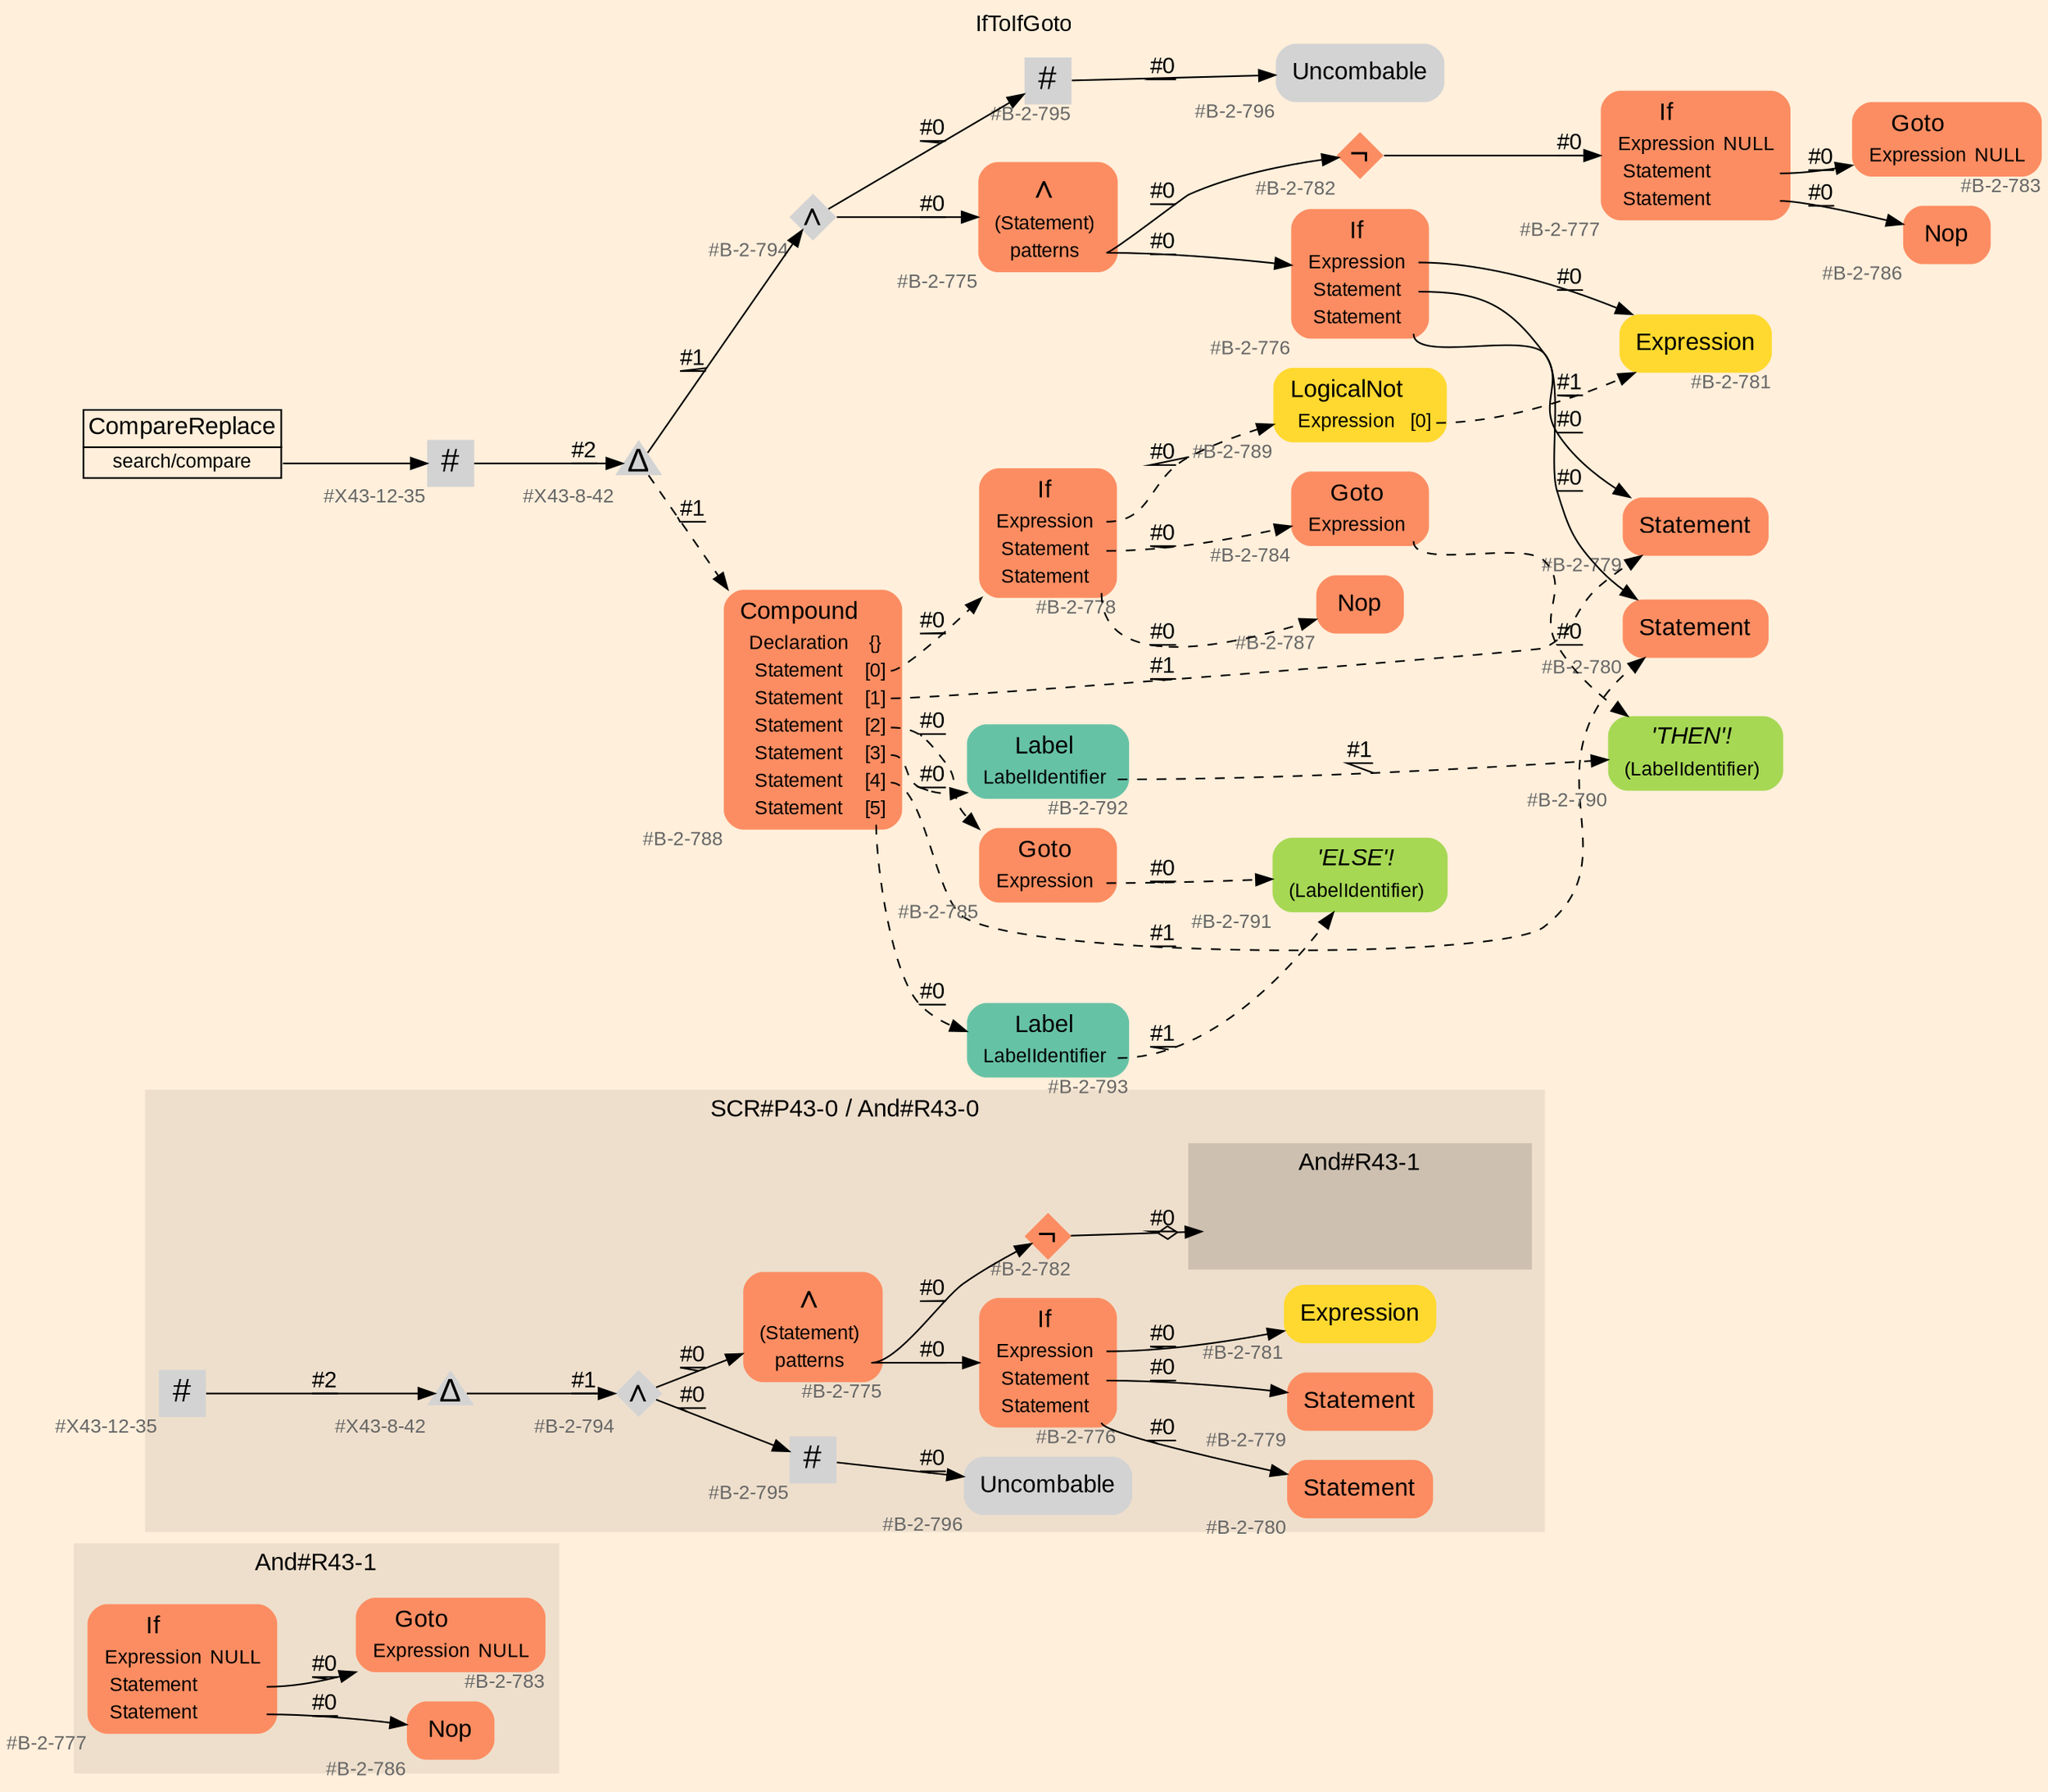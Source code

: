 digraph "IfToIfGoto" {
label = "IfToIfGoto"
labelloc = t
graph [
    rankdir = "LR"
    ranksep = 0.3
    bgcolor = antiquewhite1
    color = black
    fontcolor = black
    fontname = "Arial"
];
node [
    fontname = "Arial"
];
edge [
    fontname = "Arial"
];

// -------------------- figure And#R43-1 --------------------
// -------- region And#R43-1 ----------
subgraph "clusterAnd#R43-1" {
    label = "And#R43-1"
    style = "filled"
    color = antiquewhite2
    fontsize = "15"
    // -------- block And#R43-1/#B-2-777 ----------
    "And#R43-1/#B-2-777" [
        fillcolor = "/set28/2"
        xlabel = "#B-2-777"
        fontsize = "12"
        fontcolor = grey40
        shape = "plaintext"
        label = <<TABLE BORDER="0" CELLBORDER="0" CELLSPACING="0">
         <TR><TD><FONT COLOR="black" POINT-SIZE="15">If</FONT></TD></TR>
         <TR><TD><FONT COLOR="black" POINT-SIZE="12">Expression</FONT></TD><TD PORT="port0"><FONT COLOR="black" POINT-SIZE="12">NULL</FONT></TD></TR>
         <TR><TD><FONT COLOR="black" POINT-SIZE="12">Statement</FONT></TD><TD PORT="port1"></TD></TR>
         <TR><TD><FONT COLOR="black" POINT-SIZE="12">Statement</FONT></TD><TD PORT="port2"></TD></TR>
        </TABLE>>
        style = "rounded,filled"
    ];
    
    // -------- block And#R43-1/#B-2-786 ----------
    "And#R43-1/#B-2-786" [
        fillcolor = "/set28/2"
        xlabel = "#B-2-786"
        fontsize = "12"
        fontcolor = grey40
        shape = "plaintext"
        label = <<TABLE BORDER="0" CELLBORDER="0" CELLSPACING="0">
         <TR><TD><FONT COLOR="black" POINT-SIZE="15">Nop</FONT></TD></TR>
        </TABLE>>
        style = "rounded,filled"
    ];
    
    // -------- block And#R43-1/#B-2-783 ----------
    "And#R43-1/#B-2-783" [
        fillcolor = "/set28/2"
        xlabel = "#B-2-783"
        fontsize = "12"
        fontcolor = grey40
        shape = "plaintext"
        label = <<TABLE BORDER="0" CELLBORDER="0" CELLSPACING="0">
         <TR><TD><FONT COLOR="black" POINT-SIZE="15">Goto</FONT></TD></TR>
         <TR><TD><FONT COLOR="black" POINT-SIZE="12">Expression</FONT></TD><TD PORT="port0"><FONT COLOR="black" POINT-SIZE="12">NULL</FONT></TD></TR>
        </TABLE>>
        style = "rounded,filled"
    ];
    
}

"And#R43-1/#B-2-777":port1 -> "And#R43-1/#B-2-783" [
    label = "#0"
    decorate = true
    color = black
    fontcolor = black
];

"And#R43-1/#B-2-777":port2 -> "And#R43-1/#B-2-786" [
    label = "#0"
    decorate = true
    color = black
    fontcolor = black
];


// -------------------- figure And#R43-0 --------------------
// -------- region And#R43-0 ----------
subgraph "clusterAnd#R43-0" {
    label = "SCR#P43-0 / And#R43-0"
    style = "filled"
    color = antiquewhite2
    fontsize = "15"
    // -------- block And#R43-0/#B-2-781 ----------
    "And#R43-0/#B-2-781" [
        fillcolor = "/set28/6"
        xlabel = "#B-2-781"
        fontsize = "12"
        fontcolor = grey40
        shape = "plaintext"
        label = <<TABLE BORDER="0" CELLBORDER="0" CELLSPACING="0">
         <TR><TD><FONT COLOR="black" POINT-SIZE="15">Expression</FONT></TD></TR>
        </TABLE>>
        style = "rounded,filled"
    ];
    
    // -------- block And#R43-0/#B-2-796 ----------
    "And#R43-0/#B-2-796" [
        xlabel = "#B-2-796"
        fontsize = "12"
        fontcolor = grey40
        shape = "plaintext"
        label = <<TABLE BORDER="0" CELLBORDER="0" CELLSPACING="0">
         <TR><TD><FONT COLOR="black" POINT-SIZE="15">Uncombable</FONT></TD></TR>
        </TABLE>>
        style = "rounded,filled"
    ];
    
    // -------- block And#R43-0/#B-2-795 ----------
    "And#R43-0/#B-2-795" [
        xlabel = "#B-2-795"
        fontsize = "12"
        fontcolor = grey40
        shape = "square"
        label = <<FONT COLOR="black" POINT-SIZE="20">#</FONT>>
        style = "filled"
        penwidth = 0.0
        fixedsize = true
        width = 0.4
        height = 0.4
    ];
    
    // -------- block And#R43-0/#B-2-780 ----------
    "And#R43-0/#B-2-780" [
        fillcolor = "/set28/2"
        xlabel = "#B-2-780"
        fontsize = "12"
        fontcolor = grey40
        shape = "plaintext"
        label = <<TABLE BORDER="0" CELLBORDER="0" CELLSPACING="0">
         <TR><TD><FONT COLOR="black" POINT-SIZE="15">Statement</FONT></TD></TR>
        </TABLE>>
        style = "rounded,filled"
    ];
    
    // -------- block And#R43-0/#B-2-782 ----------
    "And#R43-0/#B-2-782" [
        fillcolor = "/set28/2"
        xlabel = "#B-2-782"
        fontsize = "12"
        fontcolor = grey40
        shape = "diamond"
        label = <<FONT COLOR="black" POINT-SIZE="20">¬</FONT>>
        style = "filled"
        penwidth = 0.0
        fixedsize = true
        width = 0.4
        height = 0.4
    ];
    
    // -------- block And#R43-0/#B-2-794 ----------
    "And#R43-0/#B-2-794" [
        xlabel = "#B-2-794"
        fontsize = "12"
        fontcolor = grey40
        shape = "diamond"
        label = <<FONT COLOR="black" POINT-SIZE="20">∧</FONT>>
        style = "filled"
        penwidth = 0.0
        fixedsize = true
        width = 0.4
        height = 0.4
    ];
    
    // -------- block And#R43-0/#B-2-779 ----------
    "And#R43-0/#B-2-779" [
        fillcolor = "/set28/2"
        xlabel = "#B-2-779"
        fontsize = "12"
        fontcolor = grey40
        shape = "plaintext"
        label = <<TABLE BORDER="0" CELLBORDER="0" CELLSPACING="0">
         <TR><TD><FONT COLOR="black" POINT-SIZE="15">Statement</FONT></TD></TR>
        </TABLE>>
        style = "rounded,filled"
    ];
    
    // -------- block And#R43-0/#B-2-776 ----------
    "And#R43-0/#B-2-776" [
        fillcolor = "/set28/2"
        xlabel = "#B-2-776"
        fontsize = "12"
        fontcolor = grey40
        shape = "plaintext"
        label = <<TABLE BORDER="0" CELLBORDER="0" CELLSPACING="0">
         <TR><TD><FONT COLOR="black" POINT-SIZE="15">If</FONT></TD></TR>
         <TR><TD><FONT COLOR="black" POINT-SIZE="12">Expression</FONT></TD><TD PORT="port0"></TD></TR>
         <TR><TD><FONT COLOR="black" POINT-SIZE="12">Statement</FONT></TD><TD PORT="port1"></TD></TR>
         <TR><TD><FONT COLOR="black" POINT-SIZE="12">Statement</FONT></TD><TD PORT="port2"></TD></TR>
        </TABLE>>
        style = "rounded,filled"
    ];
    
    // -------- block And#R43-0/#B-2-775 ----------
    "And#R43-0/#B-2-775" [
        fillcolor = "/set28/2"
        xlabel = "#B-2-775"
        fontsize = "12"
        fontcolor = grey40
        shape = "plaintext"
        label = <<TABLE BORDER="0" CELLBORDER="0" CELLSPACING="0">
         <TR><TD><FONT COLOR="black" POINT-SIZE="20">∧</FONT></TD></TR>
         <TR><TD><FONT COLOR="black" POINT-SIZE="12">(Statement)</FONT></TD><TD PORT="port0"></TD></TR>
         <TR><TD><FONT COLOR="black" POINT-SIZE="12">patterns</FONT></TD><TD PORT="port1"></TD></TR>
        </TABLE>>
        style = "rounded,filled"
    ];
    
    // -------- block And#R43-0/#X43-12-35 ----------
    "And#R43-0/#X43-12-35" [
        xlabel = "#X43-12-35"
        fontsize = "12"
        fontcolor = grey40
        shape = "square"
        label = <<FONT COLOR="black" POINT-SIZE="20">#</FONT>>
        style = "filled"
        penwidth = 0.0
        fixedsize = true
        width = 0.4
        height = 0.4
    ];
    
    // -------- block And#R43-0/#X43-8-42 ----------
    "And#R43-0/#X43-8-42" [
        xlabel = "#X43-8-42"
        fontsize = "12"
        fontcolor = grey40
        shape = "triangle"
        label = <<FONT COLOR="black" POINT-SIZE="20">Δ</FONT>>
        style = "filled"
        penwidth = 0.0
        fixedsize = true
        width = 0.4
        height = 0.4
    ];
    
    // -------- region And#R43-0/And#R43-1 ----------
    subgraph "clusterAnd#R43-0/And#R43-1" {
        label = "And#R43-1"
        style = "filled"
        color = antiquewhite3
        fontsize = "15"
        // -------- block And#R43-0/And#R43-1/#B-2-777 ----------
        "And#R43-0/And#R43-1/#B-2-777" [
            fillcolor = "/set28/2"
            xlabel = "#B-2-777"
            fontsize = "12"
            fontcolor = grey40
            shape = "none"
            style = "invisible"
        ];
        
    }
    
}

"And#R43-0/#B-2-795" -> "And#R43-0/#B-2-796" [
    label = "#0"
    decorate = true
    color = black
    fontcolor = black
];

"And#R43-0/#B-2-782" -> "And#R43-0/And#R43-1/#B-2-777" [
    arrowhead="normalnoneodiamond"
    label = "#0"
    decorate = true
    color = black
    fontcolor = black
];

"And#R43-0/#B-2-794" -> "And#R43-0/#B-2-775" [
    label = "#0"
    decorate = true
    color = black
    fontcolor = black
];

"And#R43-0/#B-2-794" -> "And#R43-0/#B-2-795" [
    label = "#0"
    decorate = true
    color = black
    fontcolor = black
];

"And#R43-0/#B-2-776":port0 -> "And#R43-0/#B-2-781" [
    label = "#0"
    decorate = true
    color = black
    fontcolor = black
];

"And#R43-0/#B-2-776":port1 -> "And#R43-0/#B-2-779" [
    label = "#0"
    decorate = true
    color = black
    fontcolor = black
];

"And#R43-0/#B-2-776":port2 -> "And#R43-0/#B-2-780" [
    label = "#0"
    decorate = true
    color = black
    fontcolor = black
];

"And#R43-0/#B-2-775":port1 -> "And#R43-0/#B-2-776" [
    label = "#0"
    decorate = true
    color = black
    fontcolor = black
];

"And#R43-0/#B-2-775":port1 -> "And#R43-0/#B-2-782" [
    label = "#0"
    decorate = true
    color = black
    fontcolor = black
];

"And#R43-0/#X43-12-35" -> "And#R43-0/#X43-8-42" [
    label = "#2"
    decorate = true
    color = black
    fontcolor = black
];

"And#R43-0/#X43-8-42" -> "And#R43-0/#B-2-794" [
    label = "#1"
    decorate = true
    color = black
    fontcolor = black
];


// -------------------- transformation figure --------------------
// -------- block CR#X43-10-43 ----------
"CR#X43-10-43" [
    fillcolor = antiquewhite1
    fontsize = "12"
    fontcolor = grey40
    shape = "plaintext"
    label = <<TABLE BORDER="0" CELLBORDER="1" CELLSPACING="0">
     <TR><TD><FONT COLOR="black" POINT-SIZE="15">CompareReplace</FONT></TD></TR>
     <TR><TD PORT="port0"><FONT COLOR="black" POINT-SIZE="12">search/compare</FONT></TD></TR>
    </TABLE>>
    style = "filled"
    color = black
];

// -------- block #X43-12-35 ----------
"#X43-12-35" [
    xlabel = "#X43-12-35"
    fontsize = "12"
    fontcolor = grey40
    shape = "square"
    label = <<FONT COLOR="black" POINT-SIZE="20">#</FONT>>
    style = "filled"
    penwidth = 0.0
    fixedsize = true
    width = 0.4
    height = 0.4
];

// -------- block #X43-8-42 ----------
"#X43-8-42" [
    xlabel = "#X43-8-42"
    fontsize = "12"
    fontcolor = grey40
    shape = "triangle"
    label = <<FONT COLOR="black" POINT-SIZE="20">Δ</FONT>>
    style = "filled"
    penwidth = 0.0
    fixedsize = true
    width = 0.4
    height = 0.4
];

// -------- block #B-2-794 ----------
"#B-2-794" [
    xlabel = "#B-2-794"
    fontsize = "12"
    fontcolor = grey40
    shape = "diamond"
    label = <<FONT COLOR="black" POINT-SIZE="20">∧</FONT>>
    style = "filled"
    penwidth = 0.0
    fixedsize = true
    width = 0.4
    height = 0.4
];

// -------- block #B-2-775 ----------
"#B-2-775" [
    fillcolor = "/set28/2"
    xlabel = "#B-2-775"
    fontsize = "12"
    fontcolor = grey40
    shape = "plaintext"
    label = <<TABLE BORDER="0" CELLBORDER="0" CELLSPACING="0">
     <TR><TD><FONT COLOR="black" POINT-SIZE="20">∧</FONT></TD></TR>
     <TR><TD><FONT COLOR="black" POINT-SIZE="12">(Statement)</FONT></TD><TD PORT="port0"></TD></TR>
     <TR><TD><FONT COLOR="black" POINT-SIZE="12">patterns</FONT></TD><TD PORT="port1"></TD></TR>
    </TABLE>>
    style = "rounded,filled"
];

// -------- block #B-2-776 ----------
"#B-2-776" [
    fillcolor = "/set28/2"
    xlabel = "#B-2-776"
    fontsize = "12"
    fontcolor = grey40
    shape = "plaintext"
    label = <<TABLE BORDER="0" CELLBORDER="0" CELLSPACING="0">
     <TR><TD><FONT COLOR="black" POINT-SIZE="15">If</FONT></TD></TR>
     <TR><TD><FONT COLOR="black" POINT-SIZE="12">Expression</FONT></TD><TD PORT="port0"></TD></TR>
     <TR><TD><FONT COLOR="black" POINT-SIZE="12">Statement</FONT></TD><TD PORT="port1"></TD></TR>
     <TR><TD><FONT COLOR="black" POINT-SIZE="12">Statement</FONT></TD><TD PORT="port2"></TD></TR>
    </TABLE>>
    style = "rounded,filled"
];

// -------- block #B-2-781 ----------
"#B-2-781" [
    fillcolor = "/set28/6"
    xlabel = "#B-2-781"
    fontsize = "12"
    fontcolor = grey40
    shape = "plaintext"
    label = <<TABLE BORDER="0" CELLBORDER="0" CELLSPACING="0">
     <TR><TD><FONT COLOR="black" POINT-SIZE="15">Expression</FONT></TD></TR>
    </TABLE>>
    style = "rounded,filled"
];

// -------- block #B-2-779 ----------
"#B-2-779" [
    fillcolor = "/set28/2"
    xlabel = "#B-2-779"
    fontsize = "12"
    fontcolor = grey40
    shape = "plaintext"
    label = <<TABLE BORDER="0" CELLBORDER="0" CELLSPACING="0">
     <TR><TD><FONT COLOR="black" POINT-SIZE="15">Statement</FONT></TD></TR>
    </TABLE>>
    style = "rounded,filled"
];

// -------- block #B-2-780 ----------
"#B-2-780" [
    fillcolor = "/set28/2"
    xlabel = "#B-2-780"
    fontsize = "12"
    fontcolor = grey40
    shape = "plaintext"
    label = <<TABLE BORDER="0" CELLBORDER="0" CELLSPACING="0">
     <TR><TD><FONT COLOR="black" POINT-SIZE="15">Statement</FONT></TD></TR>
    </TABLE>>
    style = "rounded,filled"
];

// -------- block #B-2-782 ----------
"#B-2-782" [
    fillcolor = "/set28/2"
    xlabel = "#B-2-782"
    fontsize = "12"
    fontcolor = grey40
    shape = "diamond"
    label = <<FONT COLOR="black" POINT-SIZE="20">¬</FONT>>
    style = "filled"
    penwidth = 0.0
    fixedsize = true
    width = 0.4
    height = 0.4
];

// -------- block #B-2-777 ----------
"#B-2-777" [
    fillcolor = "/set28/2"
    xlabel = "#B-2-777"
    fontsize = "12"
    fontcolor = grey40
    shape = "plaintext"
    label = <<TABLE BORDER="0" CELLBORDER="0" CELLSPACING="0">
     <TR><TD><FONT COLOR="black" POINT-SIZE="15">If</FONT></TD></TR>
     <TR><TD><FONT COLOR="black" POINT-SIZE="12">Expression</FONT></TD><TD PORT="port0"><FONT COLOR="black" POINT-SIZE="12">NULL</FONT></TD></TR>
     <TR><TD><FONT COLOR="black" POINT-SIZE="12">Statement</FONT></TD><TD PORT="port1"></TD></TR>
     <TR><TD><FONT COLOR="black" POINT-SIZE="12">Statement</FONT></TD><TD PORT="port2"></TD></TR>
    </TABLE>>
    style = "rounded,filled"
];

// -------- block #B-2-783 ----------
"#B-2-783" [
    fillcolor = "/set28/2"
    xlabel = "#B-2-783"
    fontsize = "12"
    fontcolor = grey40
    shape = "plaintext"
    label = <<TABLE BORDER="0" CELLBORDER="0" CELLSPACING="0">
     <TR><TD><FONT COLOR="black" POINT-SIZE="15">Goto</FONT></TD></TR>
     <TR><TD><FONT COLOR="black" POINT-SIZE="12">Expression</FONT></TD><TD PORT="port0"><FONT COLOR="black" POINT-SIZE="12">NULL</FONT></TD></TR>
    </TABLE>>
    style = "rounded,filled"
];

// -------- block #B-2-786 ----------
"#B-2-786" [
    fillcolor = "/set28/2"
    xlabel = "#B-2-786"
    fontsize = "12"
    fontcolor = grey40
    shape = "plaintext"
    label = <<TABLE BORDER="0" CELLBORDER="0" CELLSPACING="0">
     <TR><TD><FONT COLOR="black" POINT-SIZE="15">Nop</FONT></TD></TR>
    </TABLE>>
    style = "rounded,filled"
];

// -------- block #B-2-795 ----------
"#B-2-795" [
    xlabel = "#B-2-795"
    fontsize = "12"
    fontcolor = grey40
    shape = "square"
    label = <<FONT COLOR="black" POINT-SIZE="20">#</FONT>>
    style = "filled"
    penwidth = 0.0
    fixedsize = true
    width = 0.4
    height = 0.4
];

// -------- block #B-2-796 ----------
"#B-2-796" [
    xlabel = "#B-2-796"
    fontsize = "12"
    fontcolor = grey40
    shape = "plaintext"
    label = <<TABLE BORDER="0" CELLBORDER="0" CELLSPACING="0">
     <TR><TD><FONT COLOR="black" POINT-SIZE="15">Uncombable</FONT></TD></TR>
    </TABLE>>
    style = "rounded,filled"
];

// -------- block #B-2-788 ----------
"#B-2-788" [
    fillcolor = "/set28/2"
    xlabel = "#B-2-788"
    fontsize = "12"
    fontcolor = grey40
    shape = "plaintext"
    label = <<TABLE BORDER="0" CELLBORDER="0" CELLSPACING="0">
     <TR><TD><FONT COLOR="black" POINT-SIZE="15">Compound</FONT></TD></TR>
     <TR><TD><FONT COLOR="black" POINT-SIZE="12">Declaration</FONT></TD><TD PORT="port0"><FONT COLOR="black" POINT-SIZE="12">{}</FONT></TD></TR>
     <TR><TD><FONT COLOR="black" POINT-SIZE="12">Statement</FONT></TD><TD PORT="port1"><FONT COLOR="black" POINT-SIZE="12">[0]</FONT></TD></TR>
     <TR><TD><FONT COLOR="black" POINT-SIZE="12">Statement</FONT></TD><TD PORT="port2"><FONT COLOR="black" POINT-SIZE="12">[1]</FONT></TD></TR>
     <TR><TD><FONT COLOR="black" POINT-SIZE="12">Statement</FONT></TD><TD PORT="port3"><FONT COLOR="black" POINT-SIZE="12">[2]</FONT></TD></TR>
     <TR><TD><FONT COLOR="black" POINT-SIZE="12">Statement</FONT></TD><TD PORT="port4"><FONT COLOR="black" POINT-SIZE="12">[3]</FONT></TD></TR>
     <TR><TD><FONT COLOR="black" POINT-SIZE="12">Statement</FONT></TD><TD PORT="port5"><FONT COLOR="black" POINT-SIZE="12">[4]</FONT></TD></TR>
     <TR><TD><FONT COLOR="black" POINT-SIZE="12">Statement</FONT></TD><TD PORT="port6"><FONT COLOR="black" POINT-SIZE="12">[5]</FONT></TD></TR>
    </TABLE>>
    style = "rounded,filled"
];

// -------- block #B-2-778 ----------
"#B-2-778" [
    fillcolor = "/set28/2"
    xlabel = "#B-2-778"
    fontsize = "12"
    fontcolor = grey40
    shape = "plaintext"
    label = <<TABLE BORDER="0" CELLBORDER="0" CELLSPACING="0">
     <TR><TD><FONT COLOR="black" POINT-SIZE="15">If</FONT></TD></TR>
     <TR><TD><FONT COLOR="black" POINT-SIZE="12">Expression</FONT></TD><TD PORT="port0"></TD></TR>
     <TR><TD><FONT COLOR="black" POINT-SIZE="12">Statement</FONT></TD><TD PORT="port1"></TD></TR>
     <TR><TD><FONT COLOR="black" POINT-SIZE="12">Statement</FONT></TD><TD PORT="port2"></TD></TR>
    </TABLE>>
    style = "rounded,filled"
];

// -------- block #B-2-789 ----------
"#B-2-789" [
    fillcolor = "/set28/6"
    xlabel = "#B-2-789"
    fontsize = "12"
    fontcolor = grey40
    shape = "plaintext"
    label = <<TABLE BORDER="0" CELLBORDER="0" CELLSPACING="0">
     <TR><TD><FONT COLOR="black" POINT-SIZE="15">LogicalNot</FONT></TD></TR>
     <TR><TD><FONT COLOR="black" POINT-SIZE="12">Expression</FONT></TD><TD PORT="port0"><FONT COLOR="black" POINT-SIZE="12">[0]</FONT></TD></TR>
    </TABLE>>
    style = "rounded,filled"
];

// -------- block #B-2-784 ----------
"#B-2-784" [
    fillcolor = "/set28/2"
    xlabel = "#B-2-784"
    fontsize = "12"
    fontcolor = grey40
    shape = "plaintext"
    label = <<TABLE BORDER="0" CELLBORDER="0" CELLSPACING="0">
     <TR><TD><FONT COLOR="black" POINT-SIZE="15">Goto</FONT></TD></TR>
     <TR><TD><FONT COLOR="black" POINT-SIZE="12">Expression</FONT></TD><TD PORT="port0"></TD></TR>
    </TABLE>>
    style = "rounded,filled"
];

// -------- block #B-2-790 ----------
"#B-2-790" [
    fillcolor = "/set28/5"
    xlabel = "#B-2-790"
    fontsize = "12"
    fontcolor = grey40
    shape = "plaintext"
    label = <<TABLE BORDER="0" CELLBORDER="0" CELLSPACING="0">
     <TR><TD><FONT COLOR="black" POINT-SIZE="15"><I>'THEN'!</I></FONT></TD></TR>
     <TR><TD><FONT COLOR="black" POINT-SIZE="12">(LabelIdentifier)</FONT></TD><TD PORT="port0"></TD></TR>
    </TABLE>>
    style = "rounded,filled"
];

// -------- block #B-2-787 ----------
"#B-2-787" [
    fillcolor = "/set28/2"
    xlabel = "#B-2-787"
    fontsize = "12"
    fontcolor = grey40
    shape = "plaintext"
    label = <<TABLE BORDER="0" CELLBORDER="0" CELLSPACING="0">
     <TR><TD><FONT COLOR="black" POINT-SIZE="15">Nop</FONT></TD></TR>
    </TABLE>>
    style = "rounded,filled"
];

// -------- block #B-2-785 ----------
"#B-2-785" [
    fillcolor = "/set28/2"
    xlabel = "#B-2-785"
    fontsize = "12"
    fontcolor = grey40
    shape = "plaintext"
    label = <<TABLE BORDER="0" CELLBORDER="0" CELLSPACING="0">
     <TR><TD><FONT COLOR="black" POINT-SIZE="15">Goto</FONT></TD></TR>
     <TR><TD><FONT COLOR="black" POINT-SIZE="12">Expression</FONT></TD><TD PORT="port0"></TD></TR>
    </TABLE>>
    style = "rounded,filled"
];

// -------- block #B-2-791 ----------
"#B-2-791" [
    fillcolor = "/set28/5"
    xlabel = "#B-2-791"
    fontsize = "12"
    fontcolor = grey40
    shape = "plaintext"
    label = <<TABLE BORDER="0" CELLBORDER="0" CELLSPACING="0">
     <TR><TD><FONT COLOR="black" POINT-SIZE="15"><I>'ELSE'!</I></FONT></TD></TR>
     <TR><TD><FONT COLOR="black" POINT-SIZE="12">(LabelIdentifier)</FONT></TD><TD PORT="port0"></TD></TR>
    </TABLE>>
    style = "rounded,filled"
];

// -------- block #B-2-792 ----------
"#B-2-792" [
    fillcolor = "/set28/1"
    xlabel = "#B-2-792"
    fontsize = "12"
    fontcolor = grey40
    shape = "plaintext"
    label = <<TABLE BORDER="0" CELLBORDER="0" CELLSPACING="0">
     <TR><TD><FONT COLOR="black" POINT-SIZE="15">Label</FONT></TD></TR>
     <TR><TD><FONT COLOR="black" POINT-SIZE="12">LabelIdentifier</FONT></TD><TD PORT="port0"></TD></TR>
    </TABLE>>
    style = "rounded,filled"
];

// -------- block #B-2-793 ----------
"#B-2-793" [
    fillcolor = "/set28/1"
    xlabel = "#B-2-793"
    fontsize = "12"
    fontcolor = grey40
    shape = "plaintext"
    label = <<TABLE BORDER="0" CELLBORDER="0" CELLSPACING="0">
     <TR><TD><FONT COLOR="black" POINT-SIZE="15">Label</FONT></TD></TR>
     <TR><TD><FONT COLOR="black" POINT-SIZE="12">LabelIdentifier</FONT></TD><TD PORT="port0"></TD></TR>
    </TABLE>>
    style = "rounded,filled"
];

"CR#X43-10-43":port0 -> "#X43-12-35" [
    label = ""
    decorate = true
    color = black
    fontcolor = black
];

"#X43-12-35" -> "#X43-8-42" [
    label = "#2"
    decorate = true
    color = black
    fontcolor = black
];

"#X43-8-42" -> "#B-2-794" [
    label = "#1"
    decorate = true
    color = black
    fontcolor = black
];

"#X43-8-42" -> "#B-2-788" [
    style="dashed"
    label = "#1"
    decorate = true
    color = black
    fontcolor = black
];

"#B-2-794" -> "#B-2-775" [
    label = "#0"
    decorate = true
    color = black
    fontcolor = black
];

"#B-2-794" -> "#B-2-795" [
    label = "#0"
    decorate = true
    color = black
    fontcolor = black
];

"#B-2-775":port1 -> "#B-2-776" [
    label = "#0"
    decorate = true
    color = black
    fontcolor = black
];

"#B-2-775":port1 -> "#B-2-782" [
    label = "#0"
    decorate = true
    color = black
    fontcolor = black
];

"#B-2-776":port0 -> "#B-2-781" [
    label = "#0"
    decorate = true
    color = black
    fontcolor = black
];

"#B-2-776":port1 -> "#B-2-779" [
    label = "#0"
    decorate = true
    color = black
    fontcolor = black
];

"#B-2-776":port2 -> "#B-2-780" [
    label = "#0"
    decorate = true
    color = black
    fontcolor = black
];

"#B-2-782" -> "#B-2-777" [
    label = "#0"
    decorate = true
    color = black
    fontcolor = black
];

"#B-2-777":port1 -> "#B-2-783" [
    label = "#0"
    decorate = true
    color = black
    fontcolor = black
];

"#B-2-777":port2 -> "#B-2-786" [
    label = "#0"
    decorate = true
    color = black
    fontcolor = black
];

"#B-2-795" -> "#B-2-796" [
    label = "#0"
    decorate = true
    color = black
    fontcolor = black
];

"#B-2-788":port1 -> "#B-2-778" [
    style="dashed"
    label = "#0"
    decorate = true
    color = black
    fontcolor = black
];

"#B-2-788":port2 -> "#B-2-779" [
    style="dashed"
    label = "#1"
    decorate = true
    color = black
    fontcolor = black
];

"#B-2-788":port3 -> "#B-2-785" [
    style="dashed"
    label = "#0"
    decorate = true
    color = black
    fontcolor = black
];

"#B-2-788":port4 -> "#B-2-792" [
    style="dashed"
    label = "#0"
    decorate = true
    color = black
    fontcolor = black
];

"#B-2-788":port5 -> "#B-2-780" [
    style="dashed"
    label = "#1"
    decorate = true
    color = black
    fontcolor = black
];

"#B-2-788":port6 -> "#B-2-793" [
    style="dashed"
    label = "#0"
    decorate = true
    color = black
    fontcolor = black
];

"#B-2-778":port0 -> "#B-2-789" [
    style="dashed"
    label = "#0"
    decorate = true
    color = black
    fontcolor = black
];

"#B-2-778":port1 -> "#B-2-784" [
    style="dashed"
    label = "#0"
    decorate = true
    color = black
    fontcolor = black
];

"#B-2-778":port2 -> "#B-2-787" [
    style="dashed"
    label = "#0"
    decorate = true
    color = black
    fontcolor = black
];

"#B-2-789":port0 -> "#B-2-781" [
    style="dashed"
    label = "#1"
    decorate = true
    color = black
    fontcolor = black
];

"#B-2-784":port0 -> "#B-2-790" [
    style="dashed"
    label = "#0"
    decorate = true
    color = black
    fontcolor = black
];

"#B-2-785":port0 -> "#B-2-791" [
    style="dashed"
    label = "#0"
    decorate = true
    color = black
    fontcolor = black
];

"#B-2-792":port0 -> "#B-2-790" [
    style="dashed"
    label = "#1"
    decorate = true
    color = black
    fontcolor = black
];

"#B-2-793":port0 -> "#B-2-791" [
    style="dashed"
    label = "#1"
    decorate = true
    color = black
    fontcolor = black
];


}
